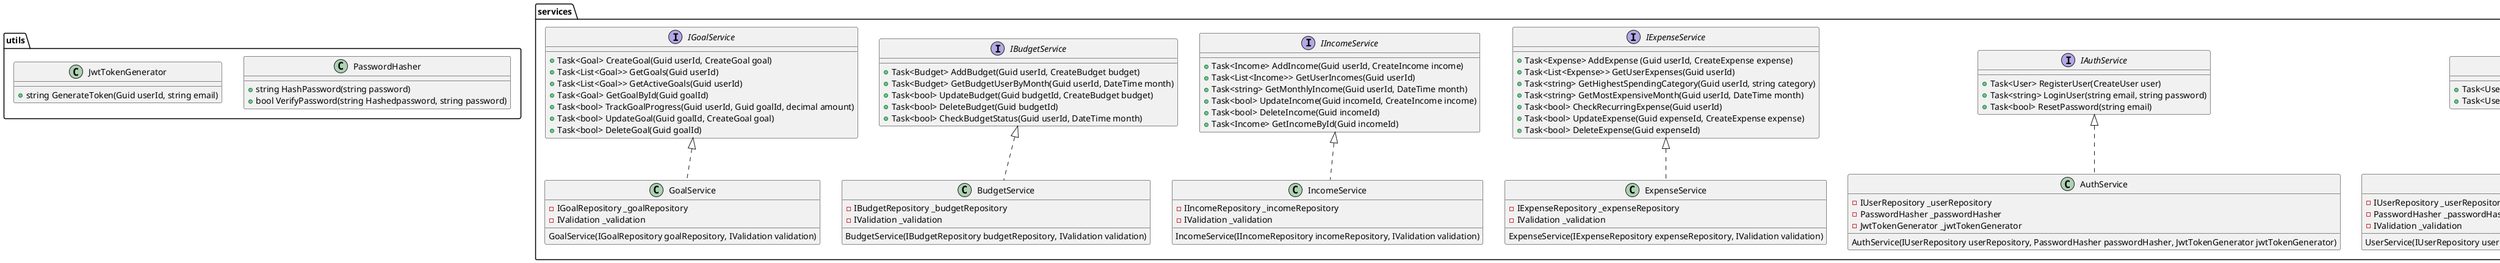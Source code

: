@startuml services

package "utils" {
    class PasswordHasher {
        + string HashPassword(string password)
        + bool VerifyPassword(string Hashedpassword, string password)
    }

    class JwtTokenGenerator {
        + string GenerateToken(Guid userId, string email)
    }
}

package "services" {
    interface IUserService {
        + Task<User> UpdateProfile(Guid userId, CreateUser user)
        + Task<User> GetUserProfile(Guid userId)
    }

    class UserService implements IUserService {
        - IUserRepository _userRepository
        - PasswordHasher _passwordHasher
        - IValidation _validation
        UserService(IUserRepository userRepository, IValidation validation, PasswordHasher passwordHasher)
    }

    interface IAuthService {
        + Task<User> RegisterUser(CreateUser user)
        + Task<string> LoginUser(string email, string password)
        + Task<bool> ResetPassword(string email)
    }

    class AuthService implements IAuthService {
        - IUserRepository _userRepository
        - PasswordHasher _passwordHasher
        - JwtTokenGenerator _jwtTokenGenerator
        AuthService(IUserRepository userRepository, PasswordHasher passwordHasher, JwtTokenGenerator jwtTokenGenerator)
    }

    interface IExpenseService {
        + Task<Expense> AddExpense (Guid userId, CreateExpense expense)
        + Task<List<Expense>> GetUserExpenses(Guid userId)
        + Task<string> GetHighestSpendingCategory(Guid userId, string category)
        + Task<string> GetMostExpensiveMonth(Guid userId, DateTime month)
        + Task<bool> CheckRecurringExpense(Guid userId)
        + Task<bool> UpdateExpense(Guid expenseId, CreateExpense expense)
        + Task<bool> DeleteExpense(Guid expenseId)
    }

    class ExpenseService implements IExpenseService {
        - IExpenseRepository _expenseRepository
        - IValidation _validation
        ExpenseService(IExpenseRepository expenseRepository, IValidation validation)
    }

    interface IIncomeService {
        + Task<Income> AddIncome(Guid userId, CreateIncome income)
        + Task<List<Income>> GetUserIncomes(Guid userId)
        + Task<string> GetMonthlyIncome(Guid userId, DateTime month)
        + Task<bool> UpdateIncome(Guid incomeId, CreateIncome income)
        + Task<bool> DeleteIncome(Guid incomeId)
        + Task<Income> GetIncomeById(Guid incomeId)
    }

    class IncomeService implements IIncomeService {
        - IIncomeRepository _incomeRepository
        - IValidation _validation
        IncomeService(IIncomeRepository incomeRepository, IValidation validation)
    }

    interface IBudgetService {
        + Task<Budget> AddBudget(Guid userId, CreateBudget budget)
        + Task<Budget> GetBudgetUserByMonth(Guid userId, DateTime month)
        + Task<bool> UpdateBudget(Guid budgetId, CreateBudget budget)
        + Task<bool> DeleteBudget(Guid budgetId)
        + Task<bool> CheckBudgetStatus(Guid userId, DateTime month)
    }

    class BudgetService implements IBudgetService {
        - IBudgetRepository _budgetRepository
        - IValidation _validation
        BudgetService(IBudgetRepository budgetRepository, IValidation validation)
    }

    interface IGoalService {
        + Task<Goal> CreateGoal(Guid userId, CreateGoal goal)
        + Task<List<Goal>> GetGoals(Guid userId)
        + Task<List<Goal>> GetActiveGoals(Guid userId)
        + Task<Goal> GetGoalById(Guid goalId)
        + Task<bool> TrackGoalProgress(Guid userId, Guid goalId, decimal amount)
        + Task<bool> UpdateGoal(Guid goalId, CreateGoal goal)
        + Task<bool> DeleteGoal(Guid goalId)
    }

    class GoalService implements IGoalService {
        - IGoalRepository _goalRepository
        - IValidation _validation
        GoalService(IGoalRepository goalRepository, IValidation validation)
    }

}

@enduml